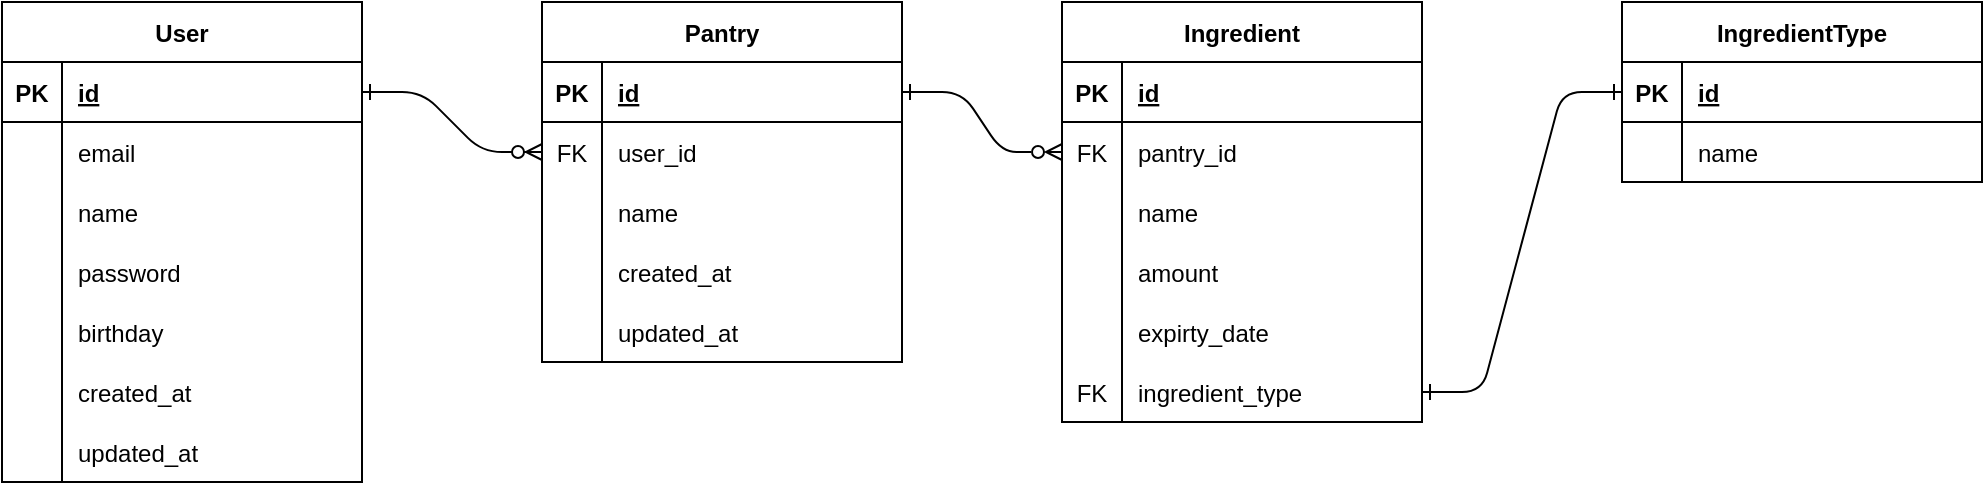 <mxfile version="20.7.4" type="device"><diagram id="R2lEEEUBdFMjLlhIrx00" name="Page-1"><mxGraphModel dx="1114" dy="824" grid="1" gridSize="10" guides="1" tooltips="1" connect="1" arrows="1" fold="1" page="1" pageScale="1" pageWidth="850" pageHeight="1100" math="0" shadow="0" extFonts="Permanent Marker^https://fonts.googleapis.com/css?family=Permanent+Marker"><root><mxCell id="0"/><mxCell id="1" parent="0"/><mxCell id="C-vyLk0tnHw3VtMMgP7b-1" value="" style="edgeStyle=entityRelationEdgeStyle;endArrow=ERzeroToMany;startArrow=ERone;endFill=1;startFill=0;entryX=0;entryY=0.5;entryDx=0;entryDy=0;" parent="1" source="MooJmiBAWYNyPBBLrOYR-2" target="MooJmiBAWYNyPBBLrOYR-60" edge="1"><mxGeometry width="100" height="100" relative="1" as="geometry"><mxPoint x="360" y="130" as="sourcePoint"/><mxPoint x="240" y="155" as="targetPoint"/></mxGeometry></mxCell><mxCell id="MooJmiBAWYNyPBBLrOYR-1" value="User" style="shape=table;startSize=30;container=1;collapsible=1;childLayout=tableLayout;fixedRows=1;rowLines=0;fontStyle=1;align=center;resizeLast=1;" parent="1" vertex="1"><mxGeometry x="110" y="80" width="180" height="240" as="geometry"/></mxCell><mxCell id="MooJmiBAWYNyPBBLrOYR-2" value="" style="shape=tableRow;horizontal=0;startSize=0;swimlaneHead=0;swimlaneBody=0;fillColor=none;collapsible=0;dropTarget=0;points=[[0,0.5],[1,0.5]];portConstraint=eastwest;top=0;left=0;right=0;bottom=1;" parent="MooJmiBAWYNyPBBLrOYR-1" vertex="1"><mxGeometry y="30" width="180" height="30" as="geometry"/></mxCell><mxCell id="MooJmiBAWYNyPBBLrOYR-3" value="PK" style="shape=partialRectangle;connectable=0;fillColor=none;top=0;left=0;bottom=0;right=0;fontStyle=1;overflow=hidden;" parent="MooJmiBAWYNyPBBLrOYR-2" vertex="1"><mxGeometry width="30" height="30" as="geometry"><mxRectangle width="30" height="30" as="alternateBounds"/></mxGeometry></mxCell><mxCell id="MooJmiBAWYNyPBBLrOYR-4" value="id" style="shape=partialRectangle;connectable=0;fillColor=none;top=0;left=0;bottom=0;right=0;align=left;spacingLeft=6;fontStyle=5;overflow=hidden;" parent="MooJmiBAWYNyPBBLrOYR-2" vertex="1"><mxGeometry x="30" width="150" height="30" as="geometry"><mxRectangle width="150" height="30" as="alternateBounds"/></mxGeometry></mxCell><mxCell id="MooJmiBAWYNyPBBLrOYR-5" value="" style="shape=tableRow;horizontal=0;startSize=0;swimlaneHead=0;swimlaneBody=0;fillColor=none;collapsible=0;dropTarget=0;points=[[0,0.5],[1,0.5]];portConstraint=eastwest;top=0;left=0;right=0;bottom=0;" parent="MooJmiBAWYNyPBBLrOYR-1" vertex="1"><mxGeometry y="60" width="180" height="30" as="geometry"/></mxCell><mxCell id="MooJmiBAWYNyPBBLrOYR-6" value="" style="shape=partialRectangle;connectable=0;fillColor=none;top=0;left=0;bottom=0;right=0;editable=1;overflow=hidden;" parent="MooJmiBAWYNyPBBLrOYR-5" vertex="1"><mxGeometry width="30" height="30" as="geometry"><mxRectangle width="30" height="30" as="alternateBounds"/></mxGeometry></mxCell><mxCell id="MooJmiBAWYNyPBBLrOYR-7" value="email" style="shape=partialRectangle;connectable=0;fillColor=none;top=0;left=0;bottom=0;right=0;align=left;spacingLeft=6;overflow=hidden;" parent="MooJmiBAWYNyPBBLrOYR-5" vertex="1"><mxGeometry x="30" width="150" height="30" as="geometry"><mxRectangle width="150" height="30" as="alternateBounds"/></mxGeometry></mxCell><mxCell id="MooJmiBAWYNyPBBLrOYR-8" value="" style="shape=tableRow;horizontal=0;startSize=0;swimlaneHead=0;swimlaneBody=0;fillColor=none;collapsible=0;dropTarget=0;points=[[0,0.5],[1,0.5]];portConstraint=eastwest;top=0;left=0;right=0;bottom=0;" parent="MooJmiBAWYNyPBBLrOYR-1" vertex="1"><mxGeometry y="90" width="180" height="30" as="geometry"/></mxCell><mxCell id="MooJmiBAWYNyPBBLrOYR-9" value="" style="shape=partialRectangle;connectable=0;fillColor=none;top=0;left=0;bottom=0;right=0;editable=1;overflow=hidden;" parent="MooJmiBAWYNyPBBLrOYR-8" vertex="1"><mxGeometry width="30" height="30" as="geometry"><mxRectangle width="30" height="30" as="alternateBounds"/></mxGeometry></mxCell><mxCell id="MooJmiBAWYNyPBBLrOYR-10" value="name" style="shape=partialRectangle;connectable=0;fillColor=none;top=0;left=0;bottom=0;right=0;align=left;spacingLeft=6;overflow=hidden;" parent="MooJmiBAWYNyPBBLrOYR-8" vertex="1"><mxGeometry x="30" width="150" height="30" as="geometry"><mxRectangle width="150" height="30" as="alternateBounds"/></mxGeometry></mxCell><mxCell id="MooJmiBAWYNyPBBLrOYR-11" value="" style="shape=tableRow;horizontal=0;startSize=0;swimlaneHead=0;swimlaneBody=0;fillColor=none;collapsible=0;dropTarget=0;points=[[0,0.5],[1,0.5]];portConstraint=eastwest;top=0;left=0;right=0;bottom=0;" parent="MooJmiBAWYNyPBBLrOYR-1" vertex="1"><mxGeometry y="120" width="180" height="30" as="geometry"/></mxCell><mxCell id="MooJmiBAWYNyPBBLrOYR-12" value="" style="shape=partialRectangle;connectable=0;fillColor=none;top=0;left=0;bottom=0;right=0;editable=1;overflow=hidden;" parent="MooJmiBAWYNyPBBLrOYR-11" vertex="1"><mxGeometry width="30" height="30" as="geometry"><mxRectangle width="30" height="30" as="alternateBounds"/></mxGeometry></mxCell><mxCell id="MooJmiBAWYNyPBBLrOYR-13" value="password" style="shape=partialRectangle;connectable=0;fillColor=none;top=0;left=0;bottom=0;right=0;align=left;spacingLeft=6;overflow=hidden;" parent="MooJmiBAWYNyPBBLrOYR-11" vertex="1"><mxGeometry x="30" width="150" height="30" as="geometry"><mxRectangle width="150" height="30" as="alternateBounds"/></mxGeometry></mxCell><mxCell id="MooJmiBAWYNyPBBLrOYR-21" value="" style="shape=tableRow;horizontal=0;startSize=0;swimlaneHead=0;swimlaneBody=0;fillColor=none;collapsible=0;dropTarget=0;points=[[0,0.5],[1,0.5]];portConstraint=eastwest;top=0;left=0;right=0;bottom=0;" parent="MooJmiBAWYNyPBBLrOYR-1" vertex="1"><mxGeometry y="150" width="180" height="30" as="geometry"/></mxCell><mxCell id="MooJmiBAWYNyPBBLrOYR-22" value="" style="shape=partialRectangle;connectable=0;fillColor=none;top=0;left=0;bottom=0;right=0;editable=1;overflow=hidden;" parent="MooJmiBAWYNyPBBLrOYR-21" vertex="1"><mxGeometry width="30" height="30" as="geometry"><mxRectangle width="30" height="30" as="alternateBounds"/></mxGeometry></mxCell><mxCell id="MooJmiBAWYNyPBBLrOYR-23" value="birthday" style="shape=partialRectangle;connectable=0;fillColor=none;top=0;left=0;bottom=0;right=0;align=left;spacingLeft=6;overflow=hidden;" parent="MooJmiBAWYNyPBBLrOYR-21" vertex="1"><mxGeometry x="30" width="150" height="30" as="geometry"><mxRectangle width="150" height="30" as="alternateBounds"/></mxGeometry></mxCell><mxCell id="MooJmiBAWYNyPBBLrOYR-27" value="" style="shape=tableRow;horizontal=0;startSize=0;swimlaneHead=0;swimlaneBody=0;fillColor=none;collapsible=0;dropTarget=0;points=[[0,0.5],[1,0.5]];portConstraint=eastwest;top=0;left=0;right=0;bottom=0;" parent="MooJmiBAWYNyPBBLrOYR-1" vertex="1"><mxGeometry y="180" width="180" height="30" as="geometry"/></mxCell><mxCell id="MooJmiBAWYNyPBBLrOYR-28" value="" style="shape=partialRectangle;connectable=0;fillColor=none;top=0;left=0;bottom=0;right=0;editable=1;overflow=hidden;" parent="MooJmiBAWYNyPBBLrOYR-27" vertex="1"><mxGeometry width="30" height="30" as="geometry"><mxRectangle width="30" height="30" as="alternateBounds"/></mxGeometry></mxCell><mxCell id="MooJmiBAWYNyPBBLrOYR-29" value="created_at" style="shape=partialRectangle;connectable=0;fillColor=none;top=0;left=0;bottom=0;right=0;align=left;spacingLeft=6;overflow=hidden;" parent="MooJmiBAWYNyPBBLrOYR-27" vertex="1"><mxGeometry x="30" width="150" height="30" as="geometry"><mxRectangle width="150" height="30" as="alternateBounds"/></mxGeometry></mxCell><mxCell id="MooJmiBAWYNyPBBLrOYR-30" value="" style="shape=tableRow;horizontal=0;startSize=0;swimlaneHead=0;swimlaneBody=0;fillColor=none;collapsible=0;dropTarget=0;points=[[0,0.5],[1,0.5]];portConstraint=eastwest;top=0;left=0;right=0;bottom=0;" parent="MooJmiBAWYNyPBBLrOYR-1" vertex="1"><mxGeometry y="210" width="180" height="30" as="geometry"/></mxCell><mxCell id="MooJmiBAWYNyPBBLrOYR-31" value="" style="shape=partialRectangle;connectable=0;fillColor=none;top=0;left=0;bottom=0;right=0;editable=1;overflow=hidden;" parent="MooJmiBAWYNyPBBLrOYR-30" vertex="1"><mxGeometry width="30" height="30" as="geometry"><mxRectangle width="30" height="30" as="alternateBounds"/></mxGeometry></mxCell><mxCell id="MooJmiBAWYNyPBBLrOYR-32" value="updated_at" style="shape=partialRectangle;connectable=0;fillColor=none;top=0;left=0;bottom=0;right=0;align=left;spacingLeft=6;overflow=hidden;" parent="MooJmiBAWYNyPBBLrOYR-30" vertex="1"><mxGeometry x="30" width="150" height="30" as="geometry"><mxRectangle width="150" height="30" as="alternateBounds"/></mxGeometry></mxCell><mxCell id="MooJmiBAWYNyPBBLrOYR-33" value="Ingredient" style="shape=table;startSize=30;container=1;collapsible=1;childLayout=tableLayout;fixedRows=1;rowLines=0;fontStyle=1;align=center;resizeLast=1;" parent="1" vertex="1"><mxGeometry x="640" y="80" width="180" height="210" as="geometry"/></mxCell><mxCell id="MooJmiBAWYNyPBBLrOYR-34" value="" style="shape=tableRow;horizontal=0;startSize=0;swimlaneHead=0;swimlaneBody=0;fillColor=none;collapsible=0;dropTarget=0;points=[[0,0.5],[1,0.5]];portConstraint=eastwest;top=0;left=0;right=0;bottom=1;" parent="MooJmiBAWYNyPBBLrOYR-33" vertex="1"><mxGeometry y="30" width="180" height="30" as="geometry"/></mxCell><mxCell id="MooJmiBAWYNyPBBLrOYR-35" value="PK" style="shape=partialRectangle;connectable=0;fillColor=none;top=0;left=0;bottom=0;right=0;fontStyle=1;overflow=hidden;" parent="MooJmiBAWYNyPBBLrOYR-34" vertex="1"><mxGeometry width="30" height="30" as="geometry"><mxRectangle width="30" height="30" as="alternateBounds"/></mxGeometry></mxCell><mxCell id="MooJmiBAWYNyPBBLrOYR-36" value="id" style="shape=partialRectangle;connectable=0;fillColor=none;top=0;left=0;bottom=0;right=0;align=left;spacingLeft=6;fontStyle=5;overflow=hidden;" parent="MooJmiBAWYNyPBBLrOYR-34" vertex="1"><mxGeometry x="30" width="150" height="30" as="geometry"><mxRectangle width="150" height="30" as="alternateBounds"/></mxGeometry></mxCell><mxCell id="MooJmiBAWYNyPBBLrOYR-37" value="" style="shape=tableRow;horizontal=0;startSize=0;swimlaneHead=0;swimlaneBody=0;fillColor=none;collapsible=0;dropTarget=0;points=[[0,0.5],[1,0.5]];portConstraint=eastwest;top=0;left=0;right=0;bottom=0;" parent="MooJmiBAWYNyPBBLrOYR-33" vertex="1"><mxGeometry y="60" width="180" height="30" as="geometry"/></mxCell><mxCell id="MooJmiBAWYNyPBBLrOYR-38" value="FK" style="shape=partialRectangle;connectable=0;fillColor=none;top=0;left=0;bottom=0;right=0;editable=1;overflow=hidden;" parent="MooJmiBAWYNyPBBLrOYR-37" vertex="1"><mxGeometry width="30" height="30" as="geometry"><mxRectangle width="30" height="30" as="alternateBounds"/></mxGeometry></mxCell><mxCell id="MooJmiBAWYNyPBBLrOYR-39" value="pantry_id" style="shape=partialRectangle;connectable=0;fillColor=none;top=0;left=0;bottom=0;right=0;align=left;spacingLeft=6;overflow=hidden;" parent="MooJmiBAWYNyPBBLrOYR-37" vertex="1"><mxGeometry x="30" width="150" height="30" as="geometry"><mxRectangle width="150" height="30" as="alternateBounds"/></mxGeometry></mxCell><mxCell id="MooJmiBAWYNyPBBLrOYR-40" value="" style="shape=tableRow;horizontal=0;startSize=0;swimlaneHead=0;swimlaneBody=0;fillColor=none;collapsible=0;dropTarget=0;points=[[0,0.5],[1,0.5]];portConstraint=eastwest;top=0;left=0;right=0;bottom=0;" parent="MooJmiBAWYNyPBBLrOYR-33" vertex="1"><mxGeometry y="90" width="180" height="30" as="geometry"/></mxCell><mxCell id="MooJmiBAWYNyPBBLrOYR-41" value="" style="shape=partialRectangle;connectable=0;fillColor=none;top=0;left=0;bottom=0;right=0;editable=1;overflow=hidden;" parent="MooJmiBAWYNyPBBLrOYR-40" vertex="1"><mxGeometry width="30" height="30" as="geometry"><mxRectangle width="30" height="30" as="alternateBounds"/></mxGeometry></mxCell><mxCell id="MooJmiBAWYNyPBBLrOYR-42" value="name" style="shape=partialRectangle;connectable=0;fillColor=none;top=0;left=0;bottom=0;right=0;align=left;spacingLeft=6;overflow=hidden;" parent="MooJmiBAWYNyPBBLrOYR-40" vertex="1"><mxGeometry x="30" width="150" height="30" as="geometry"><mxRectangle width="150" height="30" as="alternateBounds"/></mxGeometry></mxCell><mxCell id="MooJmiBAWYNyPBBLrOYR-43" value="" style="shape=tableRow;horizontal=0;startSize=0;swimlaneHead=0;swimlaneBody=0;fillColor=none;collapsible=0;dropTarget=0;points=[[0,0.5],[1,0.5]];portConstraint=eastwest;top=0;left=0;right=0;bottom=0;" parent="MooJmiBAWYNyPBBLrOYR-33" vertex="1"><mxGeometry y="120" width="180" height="30" as="geometry"/></mxCell><mxCell id="MooJmiBAWYNyPBBLrOYR-44" value="" style="shape=partialRectangle;connectable=0;fillColor=none;top=0;left=0;bottom=0;right=0;editable=1;overflow=hidden;" parent="MooJmiBAWYNyPBBLrOYR-43" vertex="1"><mxGeometry width="30" height="30" as="geometry"><mxRectangle width="30" height="30" as="alternateBounds"/></mxGeometry></mxCell><mxCell id="MooJmiBAWYNyPBBLrOYR-45" value="amount" style="shape=partialRectangle;connectable=0;fillColor=none;top=0;left=0;bottom=0;right=0;align=left;spacingLeft=6;overflow=hidden;" parent="MooJmiBAWYNyPBBLrOYR-43" vertex="1"><mxGeometry x="30" width="150" height="30" as="geometry"><mxRectangle width="150" height="30" as="alternateBounds"/></mxGeometry></mxCell><mxCell id="MooJmiBAWYNyPBBLrOYR-46" value="" style="shape=tableRow;horizontal=0;startSize=0;swimlaneHead=0;swimlaneBody=0;fillColor=none;collapsible=0;dropTarget=0;points=[[0,0.5],[1,0.5]];portConstraint=eastwest;top=0;left=0;right=0;bottom=0;" parent="MooJmiBAWYNyPBBLrOYR-33" vertex="1"><mxGeometry y="150" width="180" height="30" as="geometry"/></mxCell><mxCell id="MooJmiBAWYNyPBBLrOYR-47" value="" style="shape=partialRectangle;connectable=0;fillColor=none;top=0;left=0;bottom=0;right=0;editable=1;overflow=hidden;" parent="MooJmiBAWYNyPBBLrOYR-46" vertex="1"><mxGeometry width="30" height="30" as="geometry"><mxRectangle width="30" height="30" as="alternateBounds"/></mxGeometry></mxCell><mxCell id="MooJmiBAWYNyPBBLrOYR-48" value="expirty_date" style="shape=partialRectangle;connectable=0;fillColor=none;top=0;left=0;bottom=0;right=0;align=left;spacingLeft=6;overflow=hidden;" parent="MooJmiBAWYNyPBBLrOYR-46" vertex="1"><mxGeometry x="30" width="150" height="30" as="geometry"><mxRectangle width="150" height="30" as="alternateBounds"/></mxGeometry></mxCell><mxCell id="MooJmiBAWYNyPBBLrOYR-49" value="" style="shape=tableRow;horizontal=0;startSize=0;swimlaneHead=0;swimlaneBody=0;fillColor=none;collapsible=0;dropTarget=0;points=[[0,0.5],[1,0.5]];portConstraint=eastwest;top=0;left=0;right=0;bottom=0;" parent="MooJmiBAWYNyPBBLrOYR-33" vertex="1"><mxGeometry y="180" width="180" height="30" as="geometry"/></mxCell><mxCell id="MooJmiBAWYNyPBBLrOYR-50" value="FK" style="shape=partialRectangle;connectable=0;fillColor=none;top=0;left=0;bottom=0;right=0;editable=1;overflow=hidden;" parent="MooJmiBAWYNyPBBLrOYR-49" vertex="1"><mxGeometry width="30" height="30" as="geometry"><mxRectangle width="30" height="30" as="alternateBounds"/></mxGeometry></mxCell><mxCell id="MooJmiBAWYNyPBBLrOYR-51" value="ingredient_type" style="shape=partialRectangle;connectable=0;fillColor=none;top=0;left=0;bottom=0;right=0;align=left;spacingLeft=6;overflow=hidden;" parent="MooJmiBAWYNyPBBLrOYR-49" vertex="1"><mxGeometry x="30" width="150" height="30" as="geometry"><mxRectangle width="150" height="30" as="alternateBounds"/></mxGeometry></mxCell><mxCell id="MooJmiBAWYNyPBBLrOYR-56" value="Pantry" style="shape=table;startSize=30;container=1;collapsible=1;childLayout=tableLayout;fixedRows=1;rowLines=0;fontStyle=1;align=center;resizeLast=1;" parent="1" vertex="1"><mxGeometry x="380" y="80" width="180" height="180" as="geometry"/></mxCell><mxCell id="MooJmiBAWYNyPBBLrOYR-57" value="" style="shape=tableRow;horizontal=0;startSize=0;swimlaneHead=0;swimlaneBody=0;fillColor=none;collapsible=0;dropTarget=0;points=[[0,0.5],[1,0.5]];portConstraint=eastwest;top=0;left=0;right=0;bottom=1;" parent="MooJmiBAWYNyPBBLrOYR-56" vertex="1"><mxGeometry y="30" width="180" height="30" as="geometry"/></mxCell><mxCell id="MooJmiBAWYNyPBBLrOYR-58" value="PK" style="shape=partialRectangle;connectable=0;fillColor=none;top=0;left=0;bottom=0;right=0;fontStyle=1;overflow=hidden;" parent="MooJmiBAWYNyPBBLrOYR-57" vertex="1"><mxGeometry width="30" height="30" as="geometry"><mxRectangle width="30" height="30" as="alternateBounds"/></mxGeometry></mxCell><mxCell id="MooJmiBAWYNyPBBLrOYR-59" value="id" style="shape=partialRectangle;connectable=0;fillColor=none;top=0;left=0;bottom=0;right=0;align=left;spacingLeft=6;fontStyle=5;overflow=hidden;" parent="MooJmiBAWYNyPBBLrOYR-57" vertex="1"><mxGeometry x="30" width="150" height="30" as="geometry"><mxRectangle width="150" height="30" as="alternateBounds"/></mxGeometry></mxCell><mxCell id="MooJmiBAWYNyPBBLrOYR-60" value="" style="shape=tableRow;horizontal=0;startSize=0;swimlaneHead=0;swimlaneBody=0;fillColor=none;collapsible=0;dropTarget=0;points=[[0,0.5],[1,0.5]];portConstraint=eastwest;top=0;left=0;right=0;bottom=0;" parent="MooJmiBAWYNyPBBLrOYR-56" vertex="1"><mxGeometry y="60" width="180" height="30" as="geometry"/></mxCell><mxCell id="MooJmiBAWYNyPBBLrOYR-61" value="FK" style="shape=partialRectangle;connectable=0;fillColor=none;top=0;left=0;bottom=0;right=0;editable=1;overflow=hidden;" parent="MooJmiBAWYNyPBBLrOYR-60" vertex="1"><mxGeometry width="30" height="30" as="geometry"><mxRectangle width="30" height="30" as="alternateBounds"/></mxGeometry></mxCell><mxCell id="MooJmiBAWYNyPBBLrOYR-62" value="user_id" style="shape=partialRectangle;connectable=0;fillColor=none;top=0;left=0;bottom=0;right=0;align=left;spacingLeft=6;overflow=hidden;" parent="MooJmiBAWYNyPBBLrOYR-60" vertex="1"><mxGeometry x="30" width="150" height="30" as="geometry"><mxRectangle width="150" height="30" as="alternateBounds"/></mxGeometry></mxCell><mxCell id="MooJmiBAWYNyPBBLrOYR-63" value="" style="shape=tableRow;horizontal=0;startSize=0;swimlaneHead=0;swimlaneBody=0;fillColor=none;collapsible=0;dropTarget=0;points=[[0,0.5],[1,0.5]];portConstraint=eastwest;top=0;left=0;right=0;bottom=0;" parent="MooJmiBAWYNyPBBLrOYR-56" vertex="1"><mxGeometry y="90" width="180" height="30" as="geometry"/></mxCell><mxCell id="MooJmiBAWYNyPBBLrOYR-64" value="" style="shape=partialRectangle;connectable=0;fillColor=none;top=0;left=0;bottom=0;right=0;editable=1;overflow=hidden;" parent="MooJmiBAWYNyPBBLrOYR-63" vertex="1"><mxGeometry width="30" height="30" as="geometry"><mxRectangle width="30" height="30" as="alternateBounds"/></mxGeometry></mxCell><mxCell id="MooJmiBAWYNyPBBLrOYR-65" value="name" style="shape=partialRectangle;connectable=0;fillColor=none;top=0;left=0;bottom=0;right=0;align=left;spacingLeft=6;overflow=hidden;" parent="MooJmiBAWYNyPBBLrOYR-63" vertex="1"><mxGeometry x="30" width="150" height="30" as="geometry"><mxRectangle width="150" height="30" as="alternateBounds"/></mxGeometry></mxCell><mxCell id="MooJmiBAWYNyPBBLrOYR-66" value="" style="shape=tableRow;horizontal=0;startSize=0;swimlaneHead=0;swimlaneBody=0;fillColor=none;collapsible=0;dropTarget=0;points=[[0,0.5],[1,0.5]];portConstraint=eastwest;top=0;left=0;right=0;bottom=0;" parent="MooJmiBAWYNyPBBLrOYR-56" vertex="1"><mxGeometry y="120" width="180" height="30" as="geometry"/></mxCell><mxCell id="MooJmiBAWYNyPBBLrOYR-67" value="" style="shape=partialRectangle;connectable=0;fillColor=none;top=0;left=0;bottom=0;right=0;editable=1;overflow=hidden;" parent="MooJmiBAWYNyPBBLrOYR-66" vertex="1"><mxGeometry width="30" height="30" as="geometry"><mxRectangle width="30" height="30" as="alternateBounds"/></mxGeometry></mxCell><mxCell id="MooJmiBAWYNyPBBLrOYR-68" value="created_at" style="shape=partialRectangle;connectable=0;fillColor=none;top=0;left=0;bottom=0;right=0;align=left;spacingLeft=6;overflow=hidden;" parent="MooJmiBAWYNyPBBLrOYR-66" vertex="1"><mxGeometry x="30" width="150" height="30" as="geometry"><mxRectangle width="150" height="30" as="alternateBounds"/></mxGeometry></mxCell><mxCell id="MooJmiBAWYNyPBBLrOYR-69" value="" style="shape=tableRow;horizontal=0;startSize=0;swimlaneHead=0;swimlaneBody=0;fillColor=none;collapsible=0;dropTarget=0;points=[[0,0.5],[1,0.5]];portConstraint=eastwest;top=0;left=0;right=0;bottom=0;" parent="MooJmiBAWYNyPBBLrOYR-56" vertex="1"><mxGeometry y="150" width="180" height="30" as="geometry"/></mxCell><mxCell id="MooJmiBAWYNyPBBLrOYR-70" value="" style="shape=partialRectangle;connectable=0;fillColor=none;top=0;left=0;bottom=0;right=0;editable=1;overflow=hidden;" parent="MooJmiBAWYNyPBBLrOYR-69" vertex="1"><mxGeometry width="30" height="30" as="geometry"><mxRectangle width="30" height="30" as="alternateBounds"/></mxGeometry></mxCell><mxCell id="MooJmiBAWYNyPBBLrOYR-71" value="updated_at" style="shape=partialRectangle;connectable=0;fillColor=none;top=0;left=0;bottom=0;right=0;align=left;spacingLeft=6;overflow=hidden;" parent="MooJmiBAWYNyPBBLrOYR-69" vertex="1"><mxGeometry x="30" width="150" height="30" as="geometry"><mxRectangle width="150" height="30" as="alternateBounds"/></mxGeometry></mxCell><mxCell id="MooJmiBAWYNyPBBLrOYR-75" style="edgeStyle=entityRelationEdgeStyle;rounded=1;orthogonalLoop=1;jettySize=auto;html=1;exitX=1;exitY=0.5;exitDx=0;exitDy=0;entryX=0;entryY=0.5;entryDx=0;entryDy=0;startArrow=ERone;startFill=0;endArrow=ERzeroToMany;endFill=0;" parent="1" source="MooJmiBAWYNyPBBLrOYR-57" target="MooJmiBAWYNyPBBLrOYR-37" edge="1"><mxGeometry relative="1" as="geometry"/></mxCell><mxCell id="MooJmiBAWYNyPBBLrOYR-76" value="IngredientType" style="shape=table;startSize=30;container=1;collapsible=1;childLayout=tableLayout;fixedRows=1;rowLines=0;fontStyle=1;align=center;resizeLast=1;" parent="1" vertex="1"><mxGeometry x="920" y="80" width="180" height="90" as="geometry"/></mxCell><mxCell id="MooJmiBAWYNyPBBLrOYR-77" value="" style="shape=tableRow;horizontal=0;startSize=0;swimlaneHead=0;swimlaneBody=0;fillColor=none;collapsible=0;dropTarget=0;points=[[0,0.5],[1,0.5]];portConstraint=eastwest;top=0;left=0;right=0;bottom=1;" parent="MooJmiBAWYNyPBBLrOYR-76" vertex="1"><mxGeometry y="30" width="180" height="30" as="geometry"/></mxCell><mxCell id="MooJmiBAWYNyPBBLrOYR-78" value="PK" style="shape=partialRectangle;connectable=0;fillColor=none;top=0;left=0;bottom=0;right=0;fontStyle=1;overflow=hidden;" parent="MooJmiBAWYNyPBBLrOYR-77" vertex="1"><mxGeometry width="30" height="30" as="geometry"><mxRectangle width="30" height="30" as="alternateBounds"/></mxGeometry></mxCell><mxCell id="MooJmiBAWYNyPBBLrOYR-79" value="id" style="shape=partialRectangle;connectable=0;fillColor=none;top=0;left=0;bottom=0;right=0;align=left;spacingLeft=6;fontStyle=5;overflow=hidden;" parent="MooJmiBAWYNyPBBLrOYR-77" vertex="1"><mxGeometry x="30" width="150" height="30" as="geometry"><mxRectangle width="150" height="30" as="alternateBounds"/></mxGeometry></mxCell><mxCell id="MooJmiBAWYNyPBBLrOYR-80" value="" style="shape=tableRow;horizontal=0;startSize=0;swimlaneHead=0;swimlaneBody=0;fillColor=none;collapsible=0;dropTarget=0;points=[[0,0.5],[1,0.5]];portConstraint=eastwest;top=0;left=0;right=0;bottom=0;" parent="MooJmiBAWYNyPBBLrOYR-76" vertex="1"><mxGeometry y="60" width="180" height="30" as="geometry"/></mxCell><mxCell id="MooJmiBAWYNyPBBLrOYR-81" value="" style="shape=partialRectangle;connectable=0;fillColor=none;top=0;left=0;bottom=0;right=0;editable=1;overflow=hidden;" parent="MooJmiBAWYNyPBBLrOYR-80" vertex="1"><mxGeometry width="30" height="30" as="geometry"><mxRectangle width="30" height="30" as="alternateBounds"/></mxGeometry></mxCell><mxCell id="MooJmiBAWYNyPBBLrOYR-82" value="name" style="shape=partialRectangle;connectable=0;fillColor=none;top=0;left=0;bottom=0;right=0;align=left;spacingLeft=6;overflow=hidden;" parent="MooJmiBAWYNyPBBLrOYR-80" vertex="1"><mxGeometry x="30" width="150" height="30" as="geometry"><mxRectangle width="150" height="30" as="alternateBounds"/></mxGeometry></mxCell><mxCell id="MooJmiBAWYNyPBBLrOYR-92" style="edgeStyle=entityRelationEdgeStyle;rounded=1;orthogonalLoop=1;jettySize=auto;html=1;exitX=1;exitY=0.5;exitDx=0;exitDy=0;entryX=0;entryY=0.5;entryDx=0;entryDy=0;startArrow=ERone;startFill=0;endArrow=ERone;endFill=0;" parent="1" source="MooJmiBAWYNyPBBLrOYR-49" target="MooJmiBAWYNyPBBLrOYR-77" edge="1"><mxGeometry relative="1" as="geometry"><mxPoint x="648" y="100.0" as="sourcePoint"/><mxPoint x="698" y="130.0" as="targetPoint"/></mxGeometry></mxCell></root></mxGraphModel></diagram></mxfile>